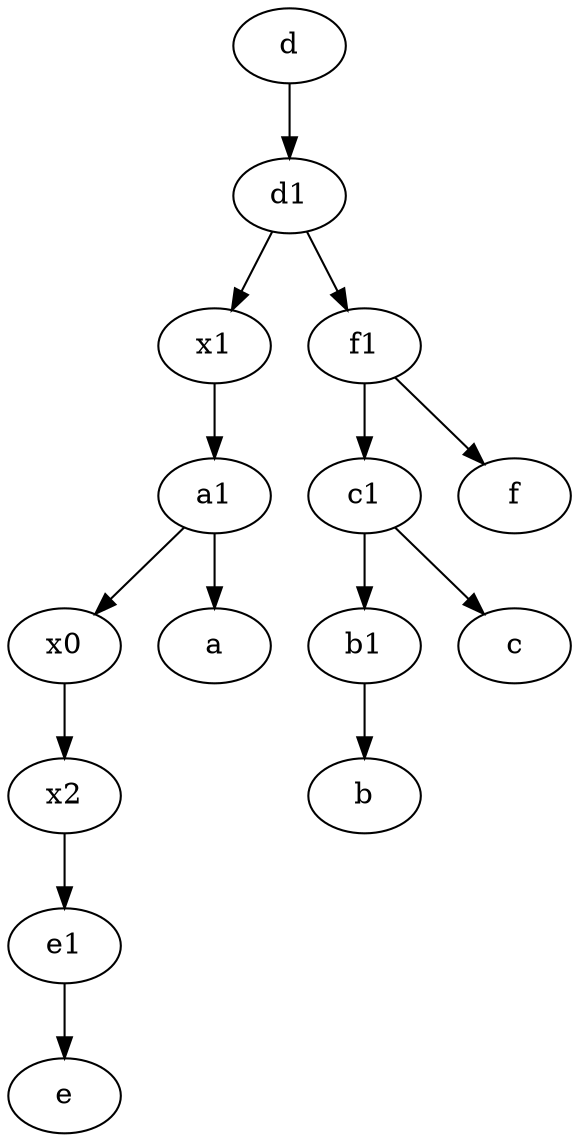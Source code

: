 digraph  {
	d [pos="20,30!"];
	c1 [pos="30,15!"];
	x1;
	f1;
	a1 [pos="40,15!"];
	x2;
	e1 [pos="25,45!"];
	b1 [pos="45,20!"];
	d1 [pos="25,30!"];
	x0;
	a1 -> x0;
	b1 -> b;
	f1 -> f;
	c1 -> c;
	x0 -> x2;
	d1 -> f1;
	d -> d1;
	d1 -> x1;
	c1 -> b1;
	x2 -> e1;
	a1 -> a;
	x1 -> a1;
	e1 -> e;
	f1 -> c1;

	}